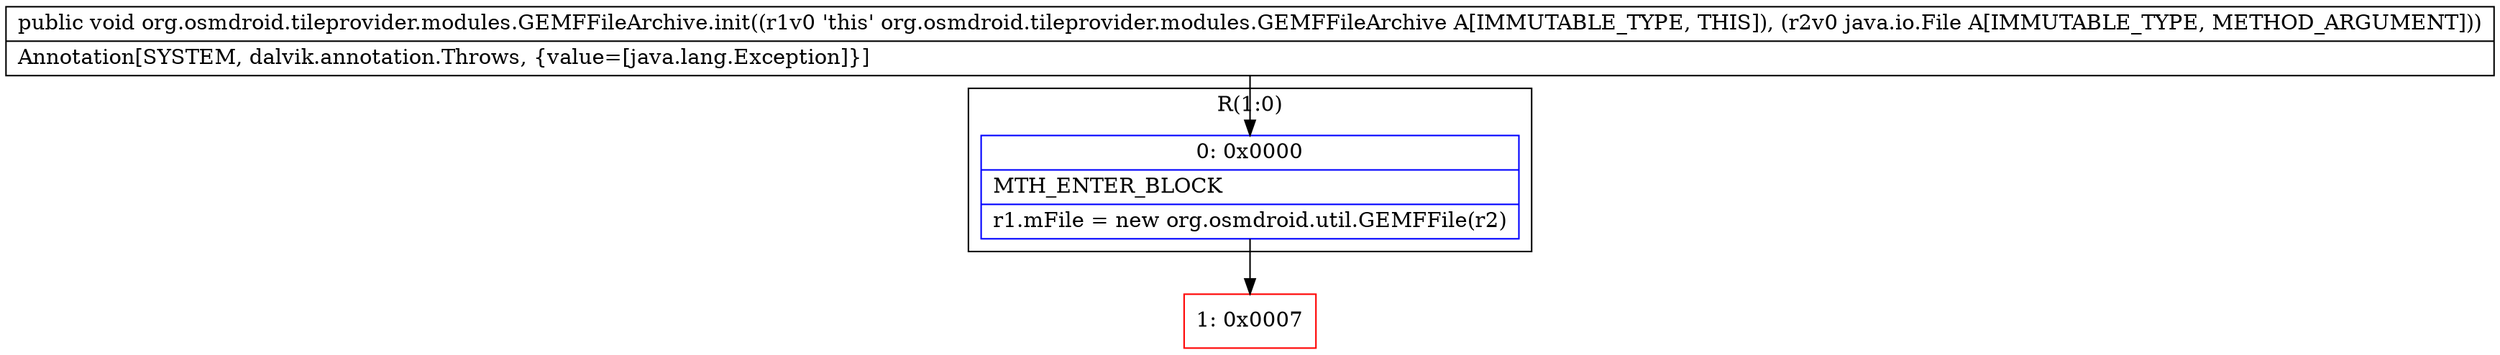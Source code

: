 digraph "CFG fororg.osmdroid.tileprovider.modules.GEMFFileArchive.init(Ljava\/io\/File;)V" {
subgraph cluster_Region_1202384009 {
label = "R(1:0)";
node [shape=record,color=blue];
Node_0 [shape=record,label="{0\:\ 0x0000|MTH_ENTER_BLOCK\l|r1.mFile = new org.osmdroid.util.GEMFFile(r2)\l}"];
}
Node_1 [shape=record,color=red,label="{1\:\ 0x0007}"];
MethodNode[shape=record,label="{public void org.osmdroid.tileprovider.modules.GEMFFileArchive.init((r1v0 'this' org.osmdroid.tileprovider.modules.GEMFFileArchive A[IMMUTABLE_TYPE, THIS]), (r2v0 java.io.File A[IMMUTABLE_TYPE, METHOD_ARGUMENT]))  | Annotation[SYSTEM, dalvik.annotation.Throws, \{value=[java.lang.Exception]\}]\l}"];
MethodNode -> Node_0;
Node_0 -> Node_1;
}

